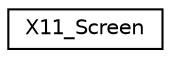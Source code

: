 digraph "圖形化之類別階層"
{
 // LATEX_PDF_SIZE
  edge [fontname="Helvetica",fontsize="10",labelfontname="Helvetica",labelfontsize="10"];
  node [fontname="Helvetica",fontsize="10",shape=record];
  rankdir="LR";
  Node0 [label="X11_Screen",height=0.2,width=0.4,color="black", fillcolor="white", style="filled",URL="$classX11__Screen.html",tooltip=" "];
}
